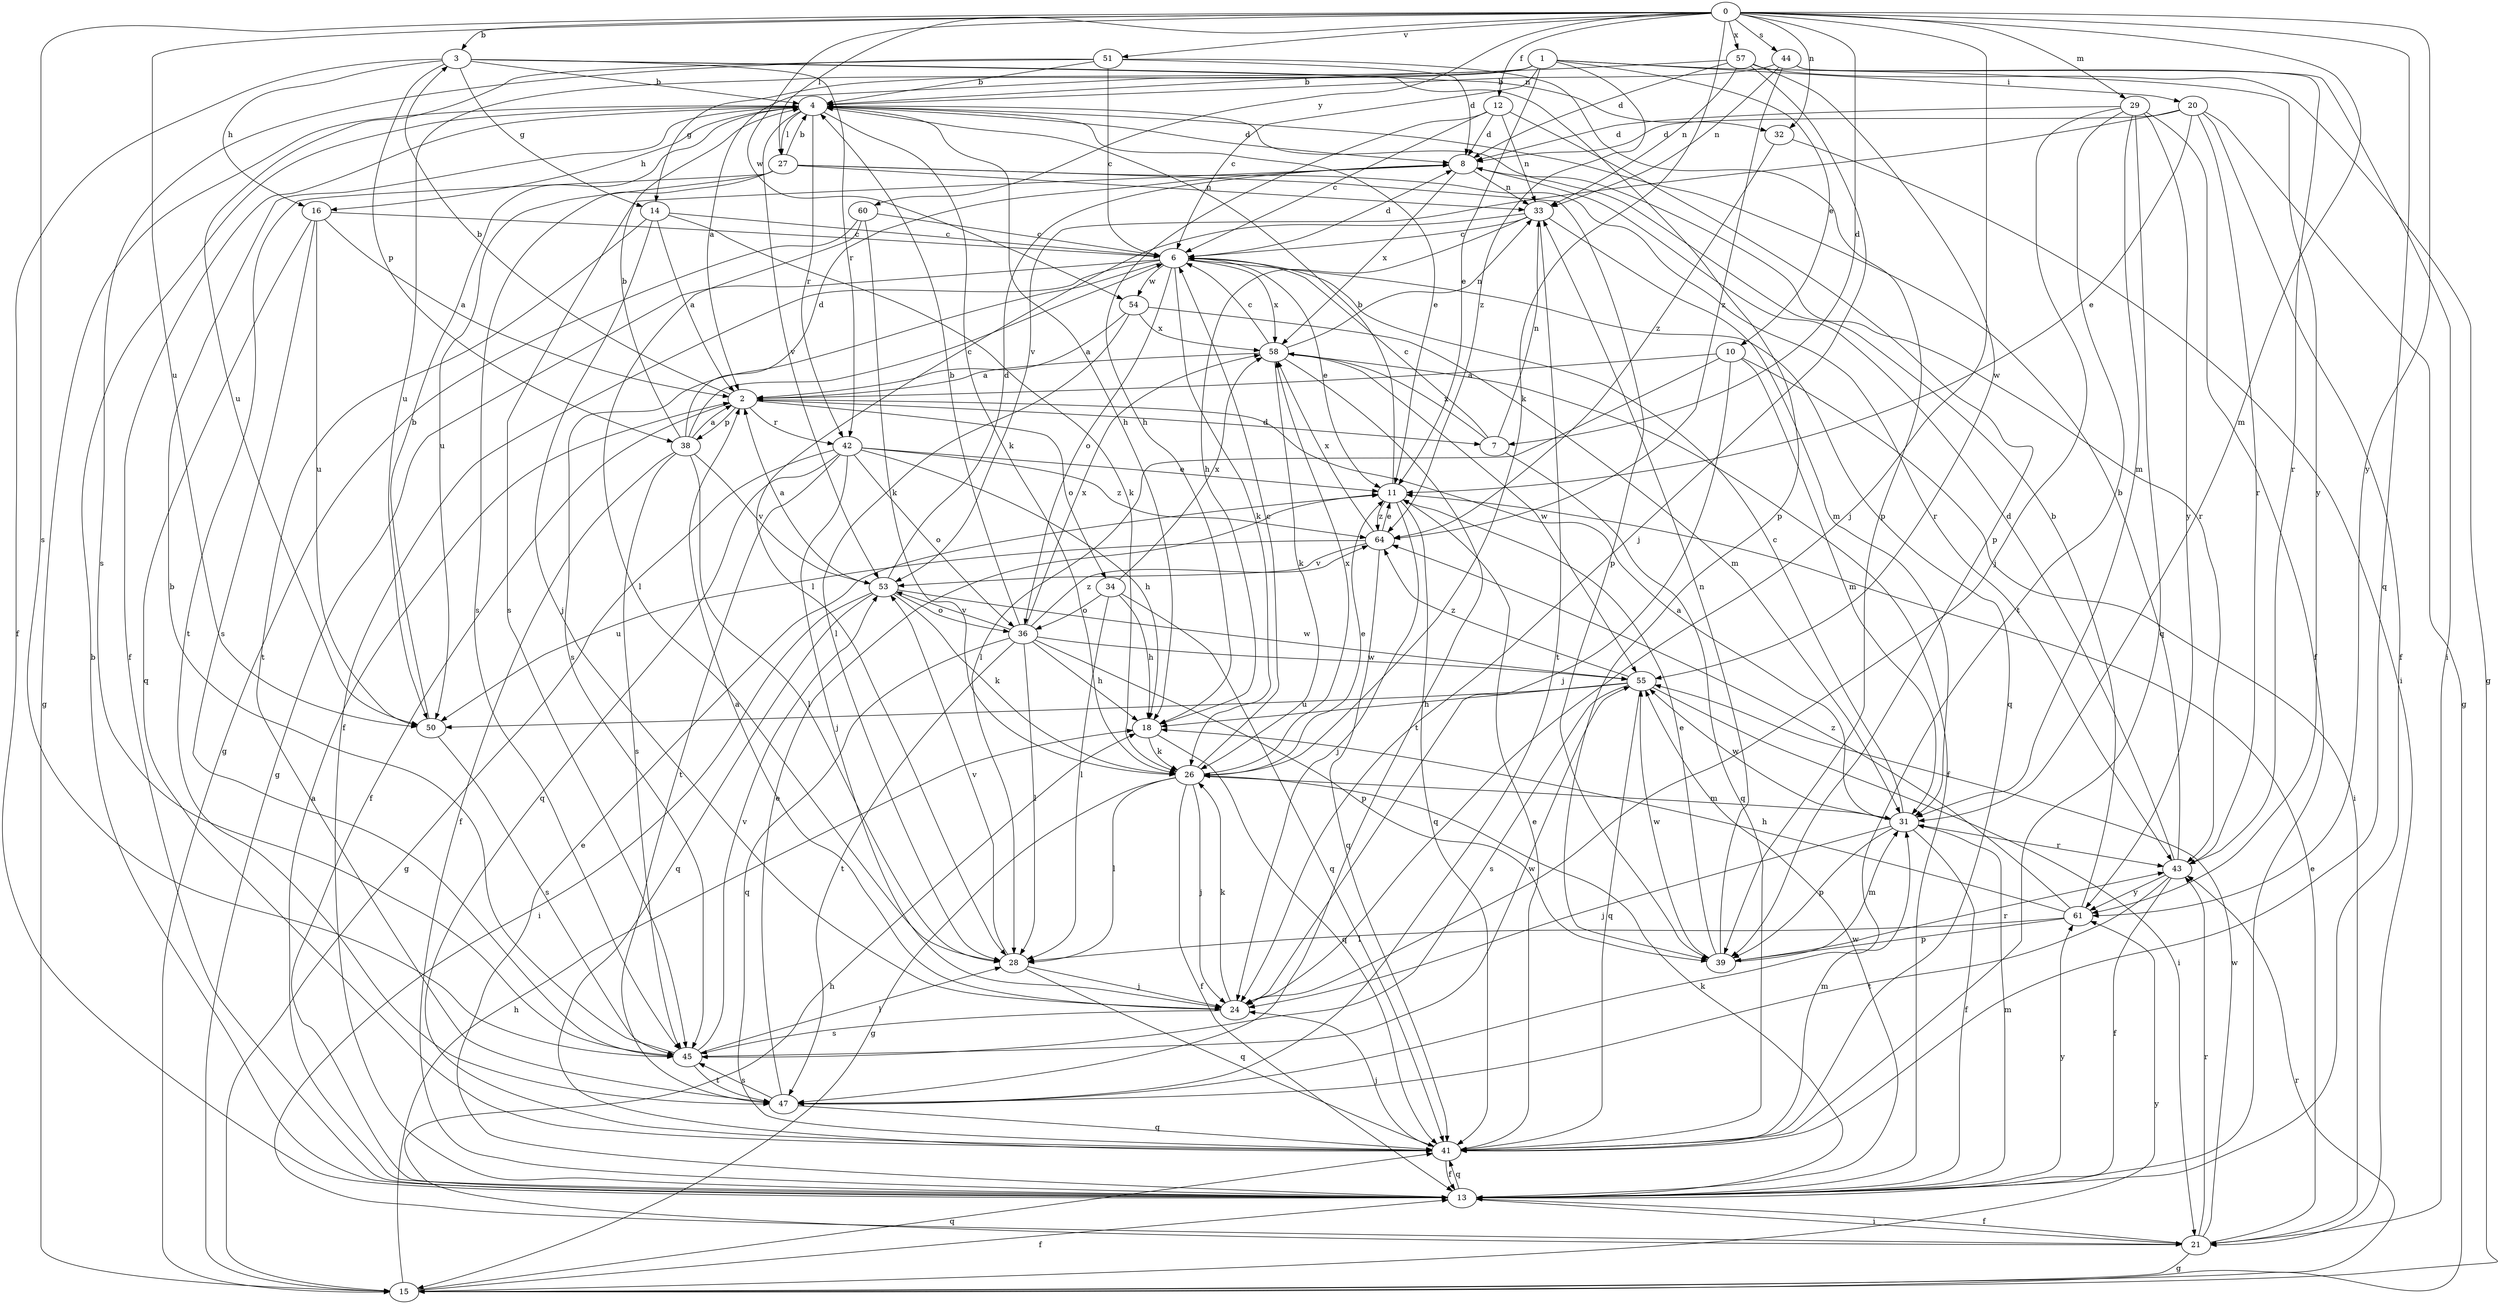 strict digraph  {
0;
1;
2;
3;
4;
6;
7;
8;
10;
11;
12;
13;
14;
15;
16;
18;
20;
21;
24;
26;
27;
28;
29;
31;
32;
33;
34;
36;
38;
39;
41;
42;
43;
44;
45;
47;
50;
51;
53;
54;
55;
57;
58;
60;
61;
64;
0 -> 3  [label=b];
0 -> 7  [label=d];
0 -> 12  [label=f];
0 -> 24  [label=j];
0 -> 26  [label=k];
0 -> 27  [label=l];
0 -> 29  [label=m];
0 -> 31  [label=m];
0 -> 32  [label=n];
0 -> 41  [label=q];
0 -> 44  [label=s];
0 -> 45  [label=s];
0 -> 50  [label=u];
0 -> 51  [label=v];
0 -> 54  [label=w];
0 -> 57  [label=x];
0 -> 60  [label=y];
0 -> 61  [label=y];
1 -> 2  [label=a];
1 -> 6  [label=c];
1 -> 10  [label=e];
1 -> 11  [label=e];
1 -> 14  [label=g];
1 -> 20  [label=i];
1 -> 50  [label=u];
1 -> 61  [label=y];
1 -> 64  [label=z];
2 -> 3  [label=b];
2 -> 7  [label=d];
2 -> 13  [label=f];
2 -> 34  [label=o];
2 -> 38  [label=p];
2 -> 42  [label=r];
3 -> 4  [label=b];
3 -> 13  [label=f];
3 -> 14  [label=g];
3 -> 16  [label=h];
3 -> 32  [label=n];
3 -> 38  [label=p];
3 -> 39  [label=p];
3 -> 42  [label=r];
4 -> 8  [label=d];
4 -> 11  [label=e];
4 -> 13  [label=f];
4 -> 15  [label=g];
4 -> 16  [label=h];
4 -> 18  [label=h];
4 -> 26  [label=k];
4 -> 27  [label=l];
4 -> 42  [label=r];
4 -> 53  [label=v];
6 -> 8  [label=d];
6 -> 11  [label=e];
6 -> 13  [label=f];
6 -> 15  [label=g];
6 -> 26  [label=k];
6 -> 36  [label=o];
6 -> 41  [label=q];
6 -> 45  [label=s];
6 -> 54  [label=w];
6 -> 58  [label=x];
7 -> 6  [label=c];
7 -> 33  [label=n];
7 -> 41  [label=q];
7 -> 58  [label=x];
8 -> 33  [label=n];
8 -> 43  [label=r];
8 -> 45  [label=s];
8 -> 58  [label=x];
10 -> 2  [label=a];
10 -> 21  [label=i];
10 -> 24  [label=j];
10 -> 28  [label=l];
10 -> 31  [label=m];
11 -> 4  [label=b];
11 -> 24  [label=j];
11 -> 41  [label=q];
11 -> 64  [label=z];
12 -> 6  [label=c];
12 -> 8  [label=d];
12 -> 18  [label=h];
12 -> 33  [label=n];
12 -> 39  [label=p];
13 -> 2  [label=a];
13 -> 4  [label=b];
13 -> 11  [label=e];
13 -> 21  [label=i];
13 -> 26  [label=k];
13 -> 31  [label=m];
13 -> 41  [label=q];
13 -> 55  [label=w];
13 -> 61  [label=y];
14 -> 2  [label=a];
14 -> 6  [label=c];
14 -> 24  [label=j];
14 -> 26  [label=k];
14 -> 47  [label=t];
15 -> 13  [label=f];
15 -> 18  [label=h];
15 -> 41  [label=q];
15 -> 43  [label=r];
15 -> 61  [label=y];
16 -> 2  [label=a];
16 -> 6  [label=c];
16 -> 41  [label=q];
16 -> 45  [label=s];
16 -> 50  [label=u];
18 -> 26  [label=k];
18 -> 41  [label=q];
20 -> 8  [label=d];
20 -> 11  [label=e];
20 -> 13  [label=f];
20 -> 15  [label=g];
20 -> 43  [label=r];
20 -> 53  [label=v];
21 -> 11  [label=e];
21 -> 13  [label=f];
21 -> 15  [label=g];
21 -> 18  [label=h];
21 -> 43  [label=r];
21 -> 55  [label=w];
24 -> 2  [label=a];
24 -> 26  [label=k];
24 -> 45  [label=s];
26 -> 6  [label=c];
26 -> 11  [label=e];
26 -> 13  [label=f];
26 -> 15  [label=g];
26 -> 24  [label=j];
26 -> 28  [label=l];
26 -> 31  [label=m];
26 -> 58  [label=x];
27 -> 4  [label=b];
27 -> 33  [label=n];
27 -> 39  [label=p];
27 -> 43  [label=r];
27 -> 45  [label=s];
27 -> 47  [label=t];
27 -> 50  [label=u];
28 -> 24  [label=j];
28 -> 41  [label=q];
28 -> 53  [label=v];
29 -> 8  [label=d];
29 -> 13  [label=f];
29 -> 24  [label=j];
29 -> 31  [label=m];
29 -> 41  [label=q];
29 -> 47  [label=t];
29 -> 61  [label=y];
31 -> 2  [label=a];
31 -> 6  [label=c];
31 -> 13  [label=f];
31 -> 24  [label=j];
31 -> 39  [label=p];
31 -> 43  [label=r];
31 -> 55  [label=w];
32 -> 21  [label=i];
32 -> 64  [label=z];
33 -> 6  [label=c];
33 -> 18  [label=h];
33 -> 28  [label=l];
33 -> 31  [label=m];
33 -> 47  [label=t];
34 -> 18  [label=h];
34 -> 28  [label=l];
34 -> 36  [label=o];
34 -> 41  [label=q];
34 -> 58  [label=x];
36 -> 4  [label=b];
36 -> 18  [label=h];
36 -> 28  [label=l];
36 -> 39  [label=p];
36 -> 41  [label=q];
36 -> 47  [label=t];
36 -> 53  [label=v];
36 -> 55  [label=w];
36 -> 58  [label=x];
36 -> 64  [label=z];
38 -> 2  [label=a];
38 -> 4  [label=b];
38 -> 6  [label=c];
38 -> 8  [label=d];
38 -> 13  [label=f];
38 -> 28  [label=l];
38 -> 45  [label=s];
38 -> 53  [label=v];
39 -> 11  [label=e];
39 -> 31  [label=m];
39 -> 33  [label=n];
39 -> 43  [label=r];
39 -> 55  [label=w];
41 -> 11  [label=e];
41 -> 13  [label=f];
41 -> 24  [label=j];
41 -> 31  [label=m];
42 -> 11  [label=e];
42 -> 15  [label=g];
42 -> 18  [label=h];
42 -> 24  [label=j];
42 -> 36  [label=o];
42 -> 41  [label=q];
42 -> 47  [label=t];
42 -> 64  [label=z];
43 -> 4  [label=b];
43 -> 8  [label=d];
43 -> 13  [label=f];
43 -> 47  [label=t];
43 -> 61  [label=y];
44 -> 4  [label=b];
44 -> 21  [label=i];
44 -> 33  [label=n];
44 -> 43  [label=r];
44 -> 64  [label=z];
45 -> 4  [label=b];
45 -> 28  [label=l];
45 -> 47  [label=t];
45 -> 53  [label=v];
45 -> 55  [label=w];
47 -> 11  [label=e];
47 -> 41  [label=q];
47 -> 45  [label=s];
50 -> 4  [label=b];
50 -> 45  [label=s];
51 -> 4  [label=b];
51 -> 6  [label=c];
51 -> 8  [label=d];
51 -> 39  [label=p];
51 -> 45  [label=s];
51 -> 50  [label=u];
53 -> 2  [label=a];
53 -> 8  [label=d];
53 -> 21  [label=i];
53 -> 26  [label=k];
53 -> 36  [label=o];
53 -> 41  [label=q];
53 -> 55  [label=w];
54 -> 2  [label=a];
54 -> 28  [label=l];
54 -> 31  [label=m];
54 -> 58  [label=x];
55 -> 18  [label=h];
55 -> 21  [label=i];
55 -> 41  [label=q];
55 -> 45  [label=s];
55 -> 50  [label=u];
55 -> 64  [label=z];
57 -> 4  [label=b];
57 -> 8  [label=d];
57 -> 15  [label=g];
57 -> 24  [label=j];
57 -> 33  [label=n];
57 -> 55  [label=w];
58 -> 2  [label=a];
58 -> 6  [label=c];
58 -> 13  [label=f];
58 -> 26  [label=k];
58 -> 33  [label=n];
58 -> 47  [label=t];
58 -> 55  [label=w];
60 -> 6  [label=c];
60 -> 15  [label=g];
60 -> 26  [label=k];
60 -> 28  [label=l];
61 -> 4  [label=b];
61 -> 18  [label=h];
61 -> 28  [label=l];
61 -> 39  [label=p];
61 -> 64  [label=z];
64 -> 11  [label=e];
64 -> 41  [label=q];
64 -> 50  [label=u];
64 -> 53  [label=v];
64 -> 58  [label=x];
}
